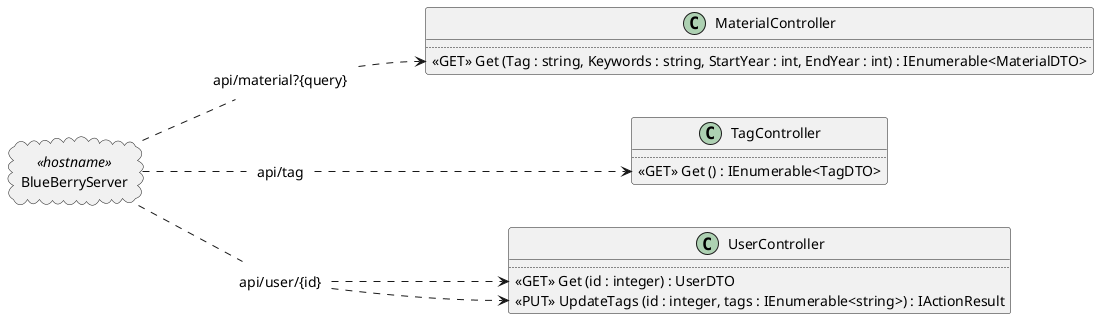 @startuml
left to right direction
allowmixing

cloud BlueBerryServer <<hostname>>

class UserController {
  ..
  <<GET>> Get (id : integer) : UserDTO
  <<PUT>> UpdateTags (id : integer, tags : IEnumerable<string>) : IActionResult 
}

class MaterialController {
  ..
  <<GET>> Get (Tag : string, Keywords : string, StartYear : int, EndYear : int) : IEnumerable<MaterialDTO>
}

class TagController {
  ..
  <<GET>> Get () : IEnumerable<TagDTO>
}
label "api/material?{query}" as material

label "api/tag" as tag

label "api/user/{id}" as userid

BlueBerryServer -. material
material -.> MaterialController::Get 

BlueBerryServer -. tag
tag -.> TagController::Get


BlueBerryServer -. userid
userid -.> UserController::Get   
userid -.> UserController::UpdateTags

@enduml
